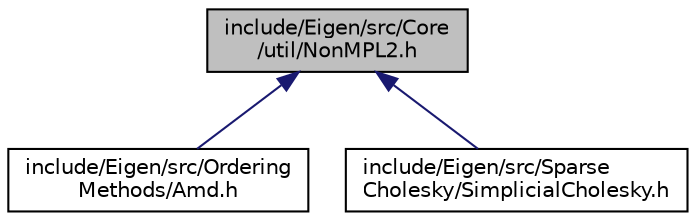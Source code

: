 digraph "include/Eigen/src/Core/util/NonMPL2.h"
{
  edge [fontname="Helvetica",fontsize="10",labelfontname="Helvetica",labelfontsize="10"];
  node [fontname="Helvetica",fontsize="10",shape=record];
  Node1 [label="include/Eigen/src/Core\l/util/NonMPL2.h",height=0.2,width=0.4,color="black", fillcolor="grey75", style="filled" fontcolor="black"];
  Node1 -> Node2 [dir="back",color="midnightblue",fontsize="10",style="solid",fontname="Helvetica"];
  Node2 [label="include/Eigen/src/Ordering\lMethods/Amd.h",height=0.2,width=0.4,color="black", fillcolor="white", style="filled",URL="$Amd_8h.html"];
  Node1 -> Node3 [dir="back",color="midnightblue",fontsize="10",style="solid",fontname="Helvetica"];
  Node3 [label="include/Eigen/src/Sparse\lCholesky/SimplicialCholesky.h",height=0.2,width=0.4,color="black", fillcolor="white", style="filled",URL="$SimplicialCholesky_8h.html"];
}
